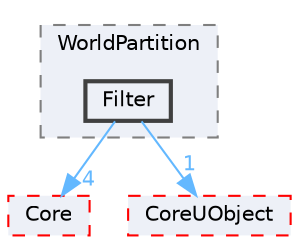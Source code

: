 digraph "Filter"
{
 // INTERACTIVE_SVG=YES
 // LATEX_PDF_SIZE
  bgcolor="transparent";
  edge [fontname=Helvetica,fontsize=10,labelfontname=Helvetica,labelfontsize=10];
  node [fontname=Helvetica,fontsize=10,shape=box,height=0.2,width=0.4];
  compound=true
  subgraph clusterdir_4e67b97133d7657ee6894589ad2a7aee {
    graph [ bgcolor="#edf0f7", pencolor="grey50", label="WorldPartition", fontname=Helvetica,fontsize=10 style="filled,dashed", URL="dir_4e67b97133d7657ee6894589ad2a7aee.html",tooltip=""]
  dir_872a2f03d756a8215e3b1c674fc4e532 [label="Filter", fillcolor="#edf0f7", color="grey25", style="filled,bold", URL="dir_872a2f03d756a8215e3b1c674fc4e532.html",tooltip=""];
  }
  dir_0e6cddcc9caa1238c7f3774224afaa45 [label="Core", fillcolor="#edf0f7", color="red", style="filled,dashed", URL="dir_0e6cddcc9caa1238c7f3774224afaa45.html",tooltip=""];
  dir_4c499e5e32e2b4479ad7e552df73eeae [label="CoreUObject", fillcolor="#edf0f7", color="red", style="filled,dashed", URL="dir_4c499e5e32e2b4479ad7e552df73eeae.html",tooltip=""];
  dir_872a2f03d756a8215e3b1c674fc4e532->dir_0e6cddcc9caa1238c7f3774224afaa45 [headlabel="4", labeldistance=1.5 headhref="dir_000401_000266.html" href="dir_000401_000266.html" color="steelblue1" fontcolor="steelblue1"];
  dir_872a2f03d756a8215e3b1c674fc4e532->dir_4c499e5e32e2b4479ad7e552df73eeae [headlabel="1", labeldistance=1.5 headhref="dir_000401_000268.html" href="dir_000401_000268.html" color="steelblue1" fontcolor="steelblue1"];
}
